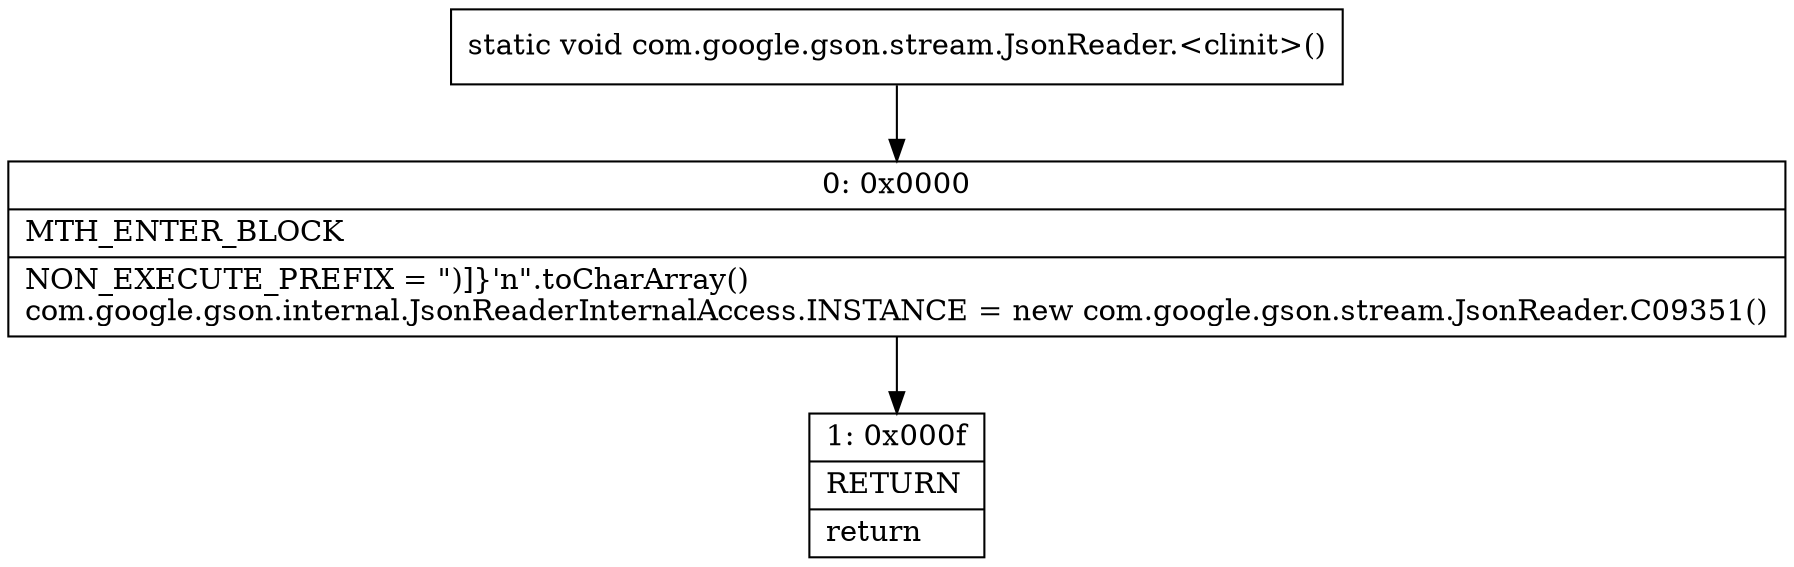 digraph "CFG forcom.google.gson.stream.JsonReader.\<clinit\>()V" {
Node_0 [shape=record,label="{0\:\ 0x0000|MTH_ENTER_BLOCK\l|NON_EXECUTE_PREFIX = \")]\}'n\".toCharArray()\lcom.google.gson.internal.JsonReaderInternalAccess.INSTANCE = new com.google.gson.stream.JsonReader.C09351()\l}"];
Node_1 [shape=record,label="{1\:\ 0x000f|RETURN\l|return\l}"];
MethodNode[shape=record,label="{static void com.google.gson.stream.JsonReader.\<clinit\>() }"];
MethodNode -> Node_0;
Node_0 -> Node_1;
}

